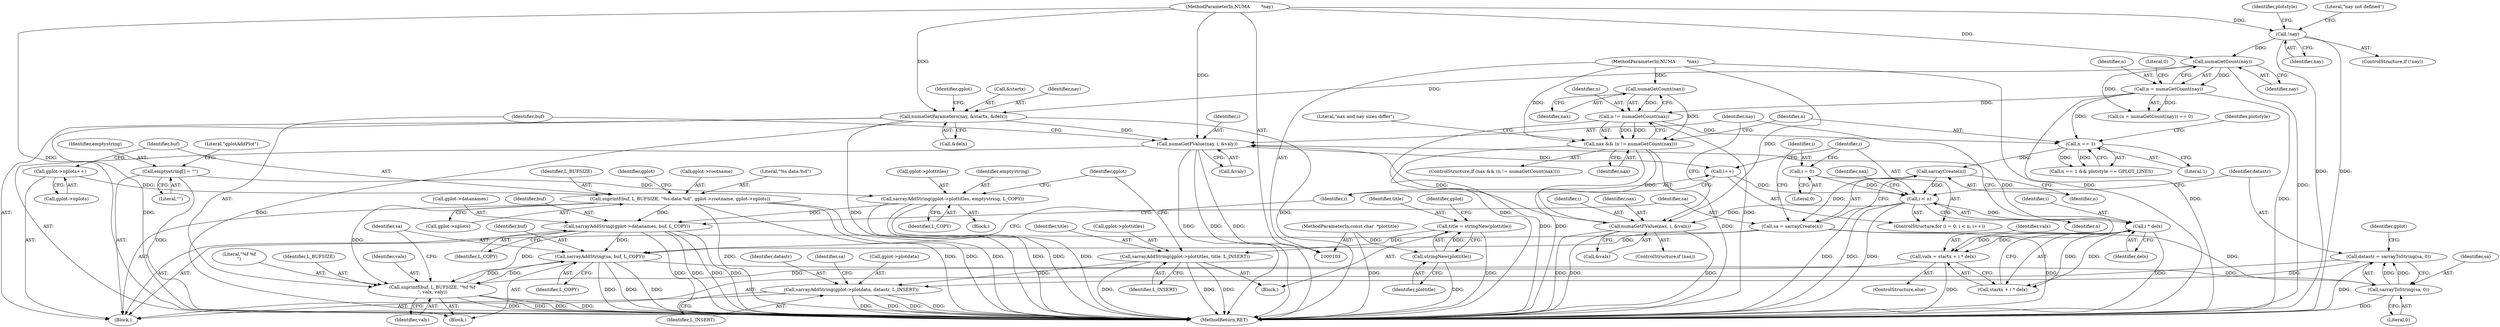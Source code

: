 digraph "0_leptonica_ee301cb2029db8a6289c5295daa42bba7715e99a_0@pointer" {
"1000295" [label="(Call,sarrayAddString(gplot->plotdata, datastr, L_INSERT))"];
"1000290" [label="(Call,datastr = sarrayToString(sa, 0))"];
"1000292" [label="(Call,sarrayToString(sa, 0))"];
"1000286" [label="(Call,sarrayAddString(sa, buf, L_COPY))"];
"1000246" [label="(Call,sa = sarrayCreate(n))"];
"1000248" [label="(Call,sarrayCreate(n))"];
"1000181" [label="(Call,n == 1)"];
"1000157" [label="(Call,n = numaGetCount(nay))"];
"1000159" [label="(Call,numaGetCount(nay))"];
"1000135" [label="(Call,!nay)"];
"1000106" [label="(MethodParameterIn,NUMA        *nay)"];
"1000170" [label="(Call,n != numaGetCount(nax))"];
"1000172" [label="(Call,numaGetCount(nax))"];
"1000105" [label="(MethodParameterIn,NUMA        *nax)"];
"1000280" [label="(Call,snprintf(buf, L_BUFSIZE, \"%f %f\n\", valx, valy))"];
"1000240" [label="(Call,sarrayAddString(gplot->datanames, buf, L_COPY))"];
"1000230" [label="(Call,snprintf(buf, L_BUFSIZE, \"%s.data.%d\", gplot->rootname, gplot->nplots))"];
"1000226" [label="(Call,gplot->nplots++)"];
"1000220" [label="(Call,sarrayAddString(gplot->plottitles, emptystring, L_COPY))"];
"1000112" [label="(Call,emptystring[] = \"\")"];
"1000268" [label="(Call,valx = startx + i * delx)"];
"1000272" [label="(Call,i * delx)"];
"1000254" [label="(Call,i < n)"];
"1000251" [label="(Call,i = 0)"];
"1000257" [label="(Call,i++)"];
"1000275" [label="(Call,numaGetFValue(nay, i, &valy))"];
"1000194" [label="(Call,numaGetParameters(nay, &startx, &delx))"];
"1000262" [label="(Call,numaGetFValue(nax, i, &valx))"];
"1000168" [label="(Call,nax && (n != numaGetCount(nax)))"];
"1000212" [label="(Call,sarrayAddString(gplot->plottitles, title, L_INSERT))"];
"1000208" [label="(Call,title = stringNew(plottitle))"];
"1000210" [label="(Call,stringNew(plottitle))"];
"1000108" [label="(MethodParameterIn,const char  *plottitle)"];
"1000161" [label="(Literal,0)"];
"1000170" [label="(Call,n != numaGetCount(nax))"];
"1000296" [label="(Call,gplot->plotdata)"];
"1000257" [label="(Call,i++)"];
"1000284" [label="(Identifier,valx)"];
"1000217" [label="(Identifier,L_INSERT)"];
"1000180" [label="(Call,n == 1 && plotstyle == GPLOT_LINES)"];
"1000297" [label="(Identifier,gplot)"];
"1000194" [label="(Call,numaGetParameters(nay, &startx, &delx))"];
"1000255" [label="(Identifier,i)"];
"1000198" [label="(Call,&delx)"];
"1000176" [label="(Literal,\"nax and nay sizes differ\")"];
"1000228" [label="(Identifier,gplot)"];
"1000145" [label="(Identifier,plotstyle)"];
"1000261" [label="(Identifier,nax)"];
"1000265" [label="(Call,&valx)"];
"1000248" [label="(Call,sarrayCreate(n))"];
"1000181" [label="(Call,n == 1)"];
"1000263" [label="(Identifier,nax)"];
"1000299" [label="(Identifier,datastr)"];
"1000256" [label="(Identifier,n)"];
"1000237" [label="(Call,gplot->nplots)"];
"1000278" [label="(Call,&valy)"];
"1000285" [label="(Identifier,valy)"];
"1000139" [label="(Literal,\"nay not defined\")"];
"1000213" [label="(Call,gplot->plottitles)"];
"1000227" [label="(Call,gplot->nplots)"];
"1000159" [label="(Call,numaGetCount(nay))"];
"1000183" [label="(Literal,1)"];
"1000258" [label="(Identifier,i)"];
"1000244" [label="(Identifier,buf)"];
"1000270" [label="(Call,startx + i * delx)"];
"1000251" [label="(Call,i = 0)"];
"1000202" [label="(Identifier,gplot)"];
"1000291" [label="(Identifier,datastr)"];
"1000219" [label="(Block,)"];
"1000216" [label="(Identifier,title)"];
"1000289" [label="(Identifier,L_COPY)"];
"1000156" [label="(Call,(n = numaGetCount(nay)) == 0)"];
"1000306" [label="(MethodReturn,RET)"];
"1000293" [label="(Identifier,sa)"];
"1000224" [label="(Identifier,emptystring)"];
"1000267" [label="(ControlStructure,else)"];
"1000207" [label="(Block,)"];
"1000277" [label="(Identifier,i)"];
"1000167" [label="(ControlStructure,if (nax && (n != numaGetCount(nax))))"];
"1000295" [label="(Call,sarrayAddString(gplot->plotdata, datastr, L_INSERT))"];
"1000226" [label="(Call,gplot->nplots++)"];
"1000185" [label="(Identifier,plotstyle)"];
"1000264" [label="(Identifier,i)"];
"1000242" [label="(Identifier,gplot)"];
"1000283" [label="(Literal,\"%f %f\n\")"];
"1000208" [label="(Call,title = stringNew(plottitle))"];
"1000171" [label="(Identifier,n)"];
"1000230" [label="(Call,snprintf(buf, L_BUFSIZE, \"%s.data.%d\", gplot->rootname, gplot->nplots))"];
"1000290" [label="(Call,datastr = sarrayToString(sa, 0))"];
"1000247" [label="(Identifier,sa)"];
"1000249" [label="(Identifier,n)"];
"1000246" [label="(Call,sa = sarrayCreate(n))"];
"1000212" [label="(Call,sarrayAddString(gplot->plottitles, title, L_INSERT))"];
"1000196" [label="(Call,&startx)"];
"1000225" [label="(Identifier,L_COPY)"];
"1000125" [label="(Literal,\"gplotAddPlot\")"];
"1000160" [label="(Identifier,nay)"];
"1000253" [label="(Literal,0)"];
"1000195" [label="(Identifier,nay)"];
"1000234" [label="(Call,gplot->rootname)"];
"1000182" [label="(Identifier,n)"];
"1000303" [label="(Identifier,sa)"];
"1000250" [label="(ControlStructure,for (i = 0; i < n; i++))"];
"1000214" [label="(Identifier,gplot)"];
"1000280" [label="(Call,snprintf(buf, L_BUFSIZE, \"%f %f\n\", valx, valy))"];
"1000241" [label="(Call,gplot->datanames)"];
"1000221" [label="(Call,gplot->plottitles)"];
"1000240" [label="(Call,sarrayAddString(gplot->datanames, buf, L_COPY))"];
"1000281" [label="(Identifier,buf)"];
"1000109" [label="(Block,)"];
"1000260" [label="(ControlStructure,if (nax))"];
"1000211" [label="(Identifier,plottitle)"];
"1000113" [label="(Identifier,emptystring)"];
"1000231" [label="(Identifier,buf)"];
"1000288" [label="(Identifier,buf)"];
"1000169" [label="(Identifier,nax)"];
"1000233" [label="(Literal,\"%s.data.%d\")"];
"1000282" [label="(Identifier,L_BUFSIZE)"];
"1000294" [label="(Literal,0)"];
"1000268" [label="(Call,valx = startx + i * delx)"];
"1000274" [label="(Identifier,delx)"];
"1000105" [label="(MethodParameterIn,NUMA        *nax)"];
"1000135" [label="(Call,!nay)"];
"1000232" [label="(Identifier,L_BUFSIZE)"];
"1000275" [label="(Call,numaGetFValue(nay, i, &valy))"];
"1000210" [label="(Call,stringNew(plottitle))"];
"1000273" [label="(Identifier,i)"];
"1000254" [label="(Call,i < n)"];
"1000286" [label="(Call,sarrayAddString(sa, buf, L_COPY))"];
"1000262" [label="(Call,numaGetFValue(nax, i, &valx))"];
"1000173" [label="(Identifier,nax)"];
"1000245" [label="(Identifier,L_COPY)"];
"1000157" [label="(Call,n = numaGetCount(nay))"];
"1000272" [label="(Call,i * delx)"];
"1000136" [label="(Identifier,nay)"];
"1000300" [label="(Identifier,L_INSERT)"];
"1000269" [label="(Identifier,valx)"];
"1000112" [label="(Call,emptystring[] = \"\")"];
"1000220" [label="(Call,sarrayAddString(gplot->plottitles, emptystring, L_COPY))"];
"1000114" [label="(Literal,\"\")"];
"1000287" [label="(Identifier,sa)"];
"1000158" [label="(Identifier,n)"];
"1000106" [label="(MethodParameterIn,NUMA        *nay)"];
"1000209" [label="(Identifier,title)"];
"1000292" [label="(Call,sarrayToString(sa, 0))"];
"1000259" [label="(Block,)"];
"1000252" [label="(Identifier,i)"];
"1000108" [label="(MethodParameterIn,const char  *plottitle)"];
"1000134" [label="(ControlStructure,if (!nay))"];
"1000276" [label="(Identifier,nay)"];
"1000168" [label="(Call,nax && (n != numaGetCount(nax)))"];
"1000172" [label="(Call,numaGetCount(nax))"];
"1000295" -> "1000109"  [label="AST: "];
"1000295" -> "1000300"  [label="CFG: "];
"1000296" -> "1000295"  [label="AST: "];
"1000299" -> "1000295"  [label="AST: "];
"1000300" -> "1000295"  [label="AST: "];
"1000303" -> "1000295"  [label="CFG: "];
"1000295" -> "1000306"  [label="DDG: "];
"1000295" -> "1000306"  [label="DDG: "];
"1000295" -> "1000306"  [label="DDG: "];
"1000295" -> "1000306"  [label="DDG: "];
"1000290" -> "1000295"  [label="DDG: "];
"1000212" -> "1000295"  [label="DDG: "];
"1000290" -> "1000109"  [label="AST: "];
"1000290" -> "1000292"  [label="CFG: "];
"1000291" -> "1000290"  [label="AST: "];
"1000292" -> "1000290"  [label="AST: "];
"1000297" -> "1000290"  [label="CFG: "];
"1000290" -> "1000306"  [label="DDG: "];
"1000292" -> "1000290"  [label="DDG: "];
"1000292" -> "1000290"  [label="DDG: "];
"1000292" -> "1000294"  [label="CFG: "];
"1000293" -> "1000292"  [label="AST: "];
"1000294" -> "1000292"  [label="AST: "];
"1000292" -> "1000306"  [label="DDG: "];
"1000286" -> "1000292"  [label="DDG: "];
"1000246" -> "1000292"  [label="DDG: "];
"1000286" -> "1000259"  [label="AST: "];
"1000286" -> "1000289"  [label="CFG: "];
"1000287" -> "1000286"  [label="AST: "];
"1000288" -> "1000286"  [label="AST: "];
"1000289" -> "1000286"  [label="AST: "];
"1000258" -> "1000286"  [label="CFG: "];
"1000286" -> "1000306"  [label="DDG: "];
"1000286" -> "1000306"  [label="DDG: "];
"1000286" -> "1000306"  [label="DDG: "];
"1000286" -> "1000280"  [label="DDG: "];
"1000246" -> "1000286"  [label="DDG: "];
"1000280" -> "1000286"  [label="DDG: "];
"1000240" -> "1000286"  [label="DDG: "];
"1000246" -> "1000109"  [label="AST: "];
"1000246" -> "1000248"  [label="CFG: "];
"1000247" -> "1000246"  [label="AST: "];
"1000248" -> "1000246"  [label="AST: "];
"1000252" -> "1000246"  [label="CFG: "];
"1000246" -> "1000306"  [label="DDG: "];
"1000248" -> "1000246"  [label="DDG: "];
"1000248" -> "1000249"  [label="CFG: "];
"1000249" -> "1000248"  [label="AST: "];
"1000181" -> "1000248"  [label="DDG: "];
"1000248" -> "1000254"  [label="DDG: "];
"1000181" -> "1000180"  [label="AST: "];
"1000181" -> "1000183"  [label="CFG: "];
"1000182" -> "1000181"  [label="AST: "];
"1000183" -> "1000181"  [label="AST: "];
"1000185" -> "1000181"  [label="CFG: "];
"1000180" -> "1000181"  [label="CFG: "];
"1000181" -> "1000180"  [label="DDG: "];
"1000181" -> "1000180"  [label="DDG: "];
"1000157" -> "1000181"  [label="DDG: "];
"1000170" -> "1000181"  [label="DDG: "];
"1000157" -> "1000156"  [label="AST: "];
"1000157" -> "1000159"  [label="CFG: "];
"1000158" -> "1000157"  [label="AST: "];
"1000159" -> "1000157"  [label="AST: "];
"1000161" -> "1000157"  [label="CFG: "];
"1000157" -> "1000306"  [label="DDG: "];
"1000157" -> "1000306"  [label="DDG: "];
"1000157" -> "1000156"  [label="DDG: "];
"1000159" -> "1000157"  [label="DDG: "];
"1000157" -> "1000170"  [label="DDG: "];
"1000159" -> "1000160"  [label="CFG: "];
"1000160" -> "1000159"  [label="AST: "];
"1000159" -> "1000306"  [label="DDG: "];
"1000159" -> "1000156"  [label="DDG: "];
"1000135" -> "1000159"  [label="DDG: "];
"1000106" -> "1000159"  [label="DDG: "];
"1000159" -> "1000194"  [label="DDG: "];
"1000135" -> "1000134"  [label="AST: "];
"1000135" -> "1000136"  [label="CFG: "];
"1000136" -> "1000135"  [label="AST: "];
"1000139" -> "1000135"  [label="CFG: "];
"1000145" -> "1000135"  [label="CFG: "];
"1000135" -> "1000306"  [label="DDG: "];
"1000135" -> "1000306"  [label="DDG: "];
"1000106" -> "1000135"  [label="DDG: "];
"1000106" -> "1000103"  [label="AST: "];
"1000106" -> "1000306"  [label="DDG: "];
"1000106" -> "1000194"  [label="DDG: "];
"1000106" -> "1000275"  [label="DDG: "];
"1000170" -> "1000168"  [label="AST: "];
"1000170" -> "1000172"  [label="CFG: "];
"1000171" -> "1000170"  [label="AST: "];
"1000172" -> "1000170"  [label="AST: "];
"1000168" -> "1000170"  [label="CFG: "];
"1000170" -> "1000306"  [label="DDG: "];
"1000170" -> "1000306"  [label="DDG: "];
"1000170" -> "1000168"  [label="DDG: "];
"1000170" -> "1000168"  [label="DDG: "];
"1000172" -> "1000170"  [label="DDG: "];
"1000172" -> "1000173"  [label="CFG: "];
"1000173" -> "1000172"  [label="AST: "];
"1000172" -> "1000168"  [label="DDG: "];
"1000105" -> "1000172"  [label="DDG: "];
"1000105" -> "1000103"  [label="AST: "];
"1000105" -> "1000306"  [label="DDG: "];
"1000105" -> "1000168"  [label="DDG: "];
"1000105" -> "1000262"  [label="DDG: "];
"1000280" -> "1000259"  [label="AST: "];
"1000280" -> "1000285"  [label="CFG: "];
"1000281" -> "1000280"  [label="AST: "];
"1000282" -> "1000280"  [label="AST: "];
"1000283" -> "1000280"  [label="AST: "];
"1000284" -> "1000280"  [label="AST: "];
"1000285" -> "1000280"  [label="AST: "];
"1000287" -> "1000280"  [label="CFG: "];
"1000280" -> "1000306"  [label="DDG: "];
"1000280" -> "1000306"  [label="DDG: "];
"1000280" -> "1000306"  [label="DDG: "];
"1000280" -> "1000306"  [label="DDG: "];
"1000240" -> "1000280"  [label="DDG: "];
"1000230" -> "1000280"  [label="DDG: "];
"1000268" -> "1000280"  [label="DDG: "];
"1000240" -> "1000109"  [label="AST: "];
"1000240" -> "1000245"  [label="CFG: "];
"1000241" -> "1000240"  [label="AST: "];
"1000244" -> "1000240"  [label="AST: "];
"1000245" -> "1000240"  [label="AST: "];
"1000247" -> "1000240"  [label="CFG: "];
"1000240" -> "1000306"  [label="DDG: "];
"1000240" -> "1000306"  [label="DDG: "];
"1000240" -> "1000306"  [label="DDG: "];
"1000240" -> "1000306"  [label="DDG: "];
"1000230" -> "1000240"  [label="DDG: "];
"1000220" -> "1000240"  [label="DDG: "];
"1000230" -> "1000109"  [label="AST: "];
"1000230" -> "1000237"  [label="CFG: "];
"1000231" -> "1000230"  [label="AST: "];
"1000232" -> "1000230"  [label="AST: "];
"1000233" -> "1000230"  [label="AST: "];
"1000234" -> "1000230"  [label="AST: "];
"1000237" -> "1000230"  [label="AST: "];
"1000242" -> "1000230"  [label="CFG: "];
"1000230" -> "1000306"  [label="DDG: "];
"1000230" -> "1000306"  [label="DDG: "];
"1000230" -> "1000306"  [label="DDG: "];
"1000230" -> "1000306"  [label="DDG: "];
"1000226" -> "1000230"  [label="DDG: "];
"1000226" -> "1000109"  [label="AST: "];
"1000226" -> "1000227"  [label="CFG: "];
"1000227" -> "1000226"  [label="AST: "];
"1000231" -> "1000226"  [label="CFG: "];
"1000220" -> "1000219"  [label="AST: "];
"1000220" -> "1000225"  [label="CFG: "];
"1000221" -> "1000220"  [label="AST: "];
"1000224" -> "1000220"  [label="AST: "];
"1000225" -> "1000220"  [label="AST: "];
"1000228" -> "1000220"  [label="CFG: "];
"1000220" -> "1000306"  [label="DDG: "];
"1000220" -> "1000306"  [label="DDG: "];
"1000220" -> "1000306"  [label="DDG: "];
"1000112" -> "1000220"  [label="DDG: "];
"1000112" -> "1000109"  [label="AST: "];
"1000112" -> "1000114"  [label="CFG: "];
"1000113" -> "1000112"  [label="AST: "];
"1000114" -> "1000112"  [label="AST: "];
"1000125" -> "1000112"  [label="CFG: "];
"1000112" -> "1000306"  [label="DDG: "];
"1000268" -> "1000267"  [label="AST: "];
"1000268" -> "1000270"  [label="CFG: "];
"1000269" -> "1000268"  [label="AST: "];
"1000270" -> "1000268"  [label="AST: "];
"1000276" -> "1000268"  [label="CFG: "];
"1000268" -> "1000306"  [label="DDG: "];
"1000272" -> "1000268"  [label="DDG: "];
"1000272" -> "1000268"  [label="DDG: "];
"1000272" -> "1000270"  [label="AST: "];
"1000272" -> "1000274"  [label="CFG: "];
"1000273" -> "1000272"  [label="AST: "];
"1000274" -> "1000272"  [label="AST: "];
"1000270" -> "1000272"  [label="CFG: "];
"1000272" -> "1000306"  [label="DDG: "];
"1000272" -> "1000270"  [label="DDG: "];
"1000272" -> "1000270"  [label="DDG: "];
"1000254" -> "1000272"  [label="DDG: "];
"1000272" -> "1000275"  [label="DDG: "];
"1000254" -> "1000250"  [label="AST: "];
"1000254" -> "1000256"  [label="CFG: "];
"1000255" -> "1000254"  [label="AST: "];
"1000256" -> "1000254"  [label="AST: "];
"1000261" -> "1000254"  [label="CFG: "];
"1000291" -> "1000254"  [label="CFG: "];
"1000254" -> "1000306"  [label="DDG: "];
"1000254" -> "1000306"  [label="DDG: "];
"1000254" -> "1000306"  [label="DDG: "];
"1000251" -> "1000254"  [label="DDG: "];
"1000257" -> "1000254"  [label="DDG: "];
"1000254" -> "1000262"  [label="DDG: "];
"1000251" -> "1000250"  [label="AST: "];
"1000251" -> "1000253"  [label="CFG: "];
"1000252" -> "1000251"  [label="AST: "];
"1000253" -> "1000251"  [label="AST: "];
"1000255" -> "1000251"  [label="CFG: "];
"1000257" -> "1000250"  [label="AST: "];
"1000257" -> "1000258"  [label="CFG: "];
"1000258" -> "1000257"  [label="AST: "];
"1000255" -> "1000257"  [label="CFG: "];
"1000275" -> "1000257"  [label="DDG: "];
"1000275" -> "1000259"  [label="AST: "];
"1000275" -> "1000278"  [label="CFG: "];
"1000276" -> "1000275"  [label="AST: "];
"1000277" -> "1000275"  [label="AST: "];
"1000278" -> "1000275"  [label="AST: "];
"1000281" -> "1000275"  [label="CFG: "];
"1000275" -> "1000306"  [label="DDG: "];
"1000275" -> "1000306"  [label="DDG: "];
"1000275" -> "1000306"  [label="DDG: "];
"1000194" -> "1000275"  [label="DDG: "];
"1000262" -> "1000275"  [label="DDG: "];
"1000194" -> "1000109"  [label="AST: "];
"1000194" -> "1000198"  [label="CFG: "];
"1000195" -> "1000194"  [label="AST: "];
"1000196" -> "1000194"  [label="AST: "];
"1000198" -> "1000194"  [label="AST: "];
"1000202" -> "1000194"  [label="CFG: "];
"1000194" -> "1000306"  [label="DDG: "];
"1000194" -> "1000306"  [label="DDG: "];
"1000194" -> "1000306"  [label="DDG: "];
"1000194" -> "1000306"  [label="DDG: "];
"1000262" -> "1000260"  [label="AST: "];
"1000262" -> "1000265"  [label="CFG: "];
"1000263" -> "1000262"  [label="AST: "];
"1000264" -> "1000262"  [label="AST: "];
"1000265" -> "1000262"  [label="AST: "];
"1000276" -> "1000262"  [label="CFG: "];
"1000262" -> "1000306"  [label="DDG: "];
"1000262" -> "1000306"  [label="DDG: "];
"1000262" -> "1000306"  [label="DDG: "];
"1000168" -> "1000262"  [label="DDG: "];
"1000168" -> "1000167"  [label="AST: "];
"1000168" -> "1000169"  [label="CFG: "];
"1000169" -> "1000168"  [label="AST: "];
"1000176" -> "1000168"  [label="CFG: "];
"1000182" -> "1000168"  [label="CFG: "];
"1000168" -> "1000306"  [label="DDG: "];
"1000168" -> "1000306"  [label="DDG: "];
"1000168" -> "1000306"  [label="DDG: "];
"1000212" -> "1000207"  [label="AST: "];
"1000212" -> "1000217"  [label="CFG: "];
"1000213" -> "1000212"  [label="AST: "];
"1000216" -> "1000212"  [label="AST: "];
"1000217" -> "1000212"  [label="AST: "];
"1000228" -> "1000212"  [label="CFG: "];
"1000212" -> "1000306"  [label="DDG: "];
"1000212" -> "1000306"  [label="DDG: "];
"1000212" -> "1000306"  [label="DDG: "];
"1000208" -> "1000212"  [label="DDG: "];
"1000208" -> "1000207"  [label="AST: "];
"1000208" -> "1000210"  [label="CFG: "];
"1000209" -> "1000208"  [label="AST: "];
"1000210" -> "1000208"  [label="AST: "];
"1000214" -> "1000208"  [label="CFG: "];
"1000208" -> "1000306"  [label="DDG: "];
"1000210" -> "1000208"  [label="DDG: "];
"1000210" -> "1000211"  [label="CFG: "];
"1000211" -> "1000210"  [label="AST: "];
"1000210" -> "1000306"  [label="DDG: "];
"1000108" -> "1000210"  [label="DDG: "];
"1000108" -> "1000103"  [label="AST: "];
"1000108" -> "1000306"  [label="DDG: "];
}
